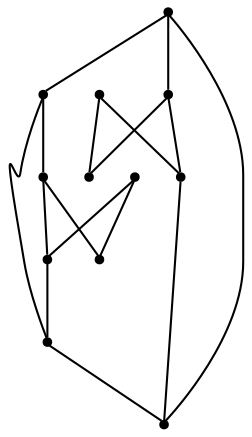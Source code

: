 graph {
  node [shape=point,comment="{\"directed\":false,\"doi\":\"10.1007/978-3-642-00219-9_5\",\"figure\":\"2\"}"]

  v0 [pos="1545.020775675219,638.1434464888137"]
  v1 [pos="1544.0013026570164,835.8028183676977"]
  v2 [pos="1421.6415716304336,638.1434464888137"]
  v3 [pos="1420.6220986122307,835.8028183676977"]
  v4 [pos="1298.2612859504168,638.1434464888137"]
  v5 [pos="1297.2406676713808,835.8028183676977"]
  v6 [pos="928.1203811911649,638.1434464888137"]
  v7 [pos="927.1008922665618,835.8028183676977"]
  v8 [pos="1174.880936644798,638.1434464888137"]
  v9 [pos="1173.8614636265954,835.8028183676977"]
  v10 [pos="1051.5017326000125,638.1434464888137"]
  v11 [pos="1050.481162040178,835.8028183676977"]

  v7 -- v0 [id="-2",pos="927.1008922665618,835.8028183676977 931.2216361822084,831.687807325883 931.2216361822084,831.687807325883 931.2216361822084,831.687807325883 935.3413939010264,827.5654185208405 943.5766464233398,819.3333611921828 1038.3263020360191,815.215042877197 1133.0758940230967,811.0969789678397 1314.3314905210982,811.0969789678397 1413.1967681884764,782.2740932811387 1512.0661178943722,753.4428122086955 1528.545021518441,695.796786429665 1536.7803376663562,666.9695758472786 1545.020775675219,638.1434464888137 1545.020775675219,638.1434464888137 1545.020775675219,638.1434464888137"]
  v7 -- v11 [id="-3",pos="927.1008922665618,835.8028183676977 1050.481162040178,835.8028183676977 1050.481162040178,835.8028183676977 1050.481162040178,835.8028183676977"]
  v11 -- v2 [id="-4",pos="1050.481162040178,835.8028183676977 1058.924963378906,827.5654185208405 1058.924963378906,827.5654185208405 1058.924963378906,827.5654185208405 1067.1602159012195,819.3333611921828 1083.6433824406113,802.8605967434967 1145.4351671795512,794.6242145191536 1207.226951918491,786.3880867004392 1314.3314905210982,786.3880867004392 1367.8838870736056,761.6832649230954 1421.4361563749092,736.9741182500663 1421.4361563749092,687.560404205322 1421.4361563749092,662.8515119379214 1421.6415716304336,638.1434464888137 1421.6415716304336,638.1434464888137 1421.6415716304336,638.1434464888137"]
  v10 -- v3 [id="-5",pos="1051.5017326000125,638.1434464888137 1058.924963378906,646.3828179792921 1058.924963378906,646.3828179792921 1058.924963378906,646.3828179792921 1067.1602159012195,654.6151297135783 1083.6433824406113,671.0876397566359 1145.4351671795512,679.324021980979 1207.226951918491,687.560404205322 1314.3314905210982,687.560404205322 1367.8838870736056,712.2652259826657 1421.4361563749092,736.9741182500663 1421.4361563749092,786.3880867004392 1421.4361563749092,811.0969789678397 1420.6220986122307,835.8028183676977 1420.6220986122307,835.8028183676977 1420.6220986122307,835.8028183676977"]
  v5 -- v8 [id="-6",pos="1297.2406676713808,835.8028183676977 1297.8525868970294,815.215042877197 1297.8525868970294,815.215042877197 1297.8525868970294,815.215042877197 1297.8525868970294,794.6242145191536 1297.8525868970294,753.4428122086955 1277.2539255541424,732.8560543407091 1256.6594635009765,712.2652259826657 1215.4621408152025,712.2652259826657 1194.8676787620366,699.9148503390222 1174.2690174191496,687.560404205322 1174.2690174191496,662.8515119379214 1174.2690174191496,650.4968113985925 1174.880936644798,638.1434464888137 1174.880936644798,638.1434464888137 1174.880936644798,638.1434464888137"]
  v5 -- v3 [id="-7",pos="1297.2406676713808,835.8028183676977 1420.6220986122307,835.8028183676977 1420.6220986122307,835.8028183676977 1420.6220986122307,835.8028183676977"]
  v7 -- v6 [id="-10",pos="927.1008922665618,835.8028183676977 928.1203811911649,638.1434464888137 928.1203811911649,638.1434464888137 928.1203811911649,638.1434464888137"]
  v6 -- v1 [id="-12",pos="928.1203811911649,638.1434464888137 929.4514551265295,640.4910936789076 929.9342317780782,640.9737091064451 931.2216361822084,642.2606835798781 935.3413939010264,646.3828179792921 943.5766464233398,654.6151297135783 1038.3263020360191,658.7331936229356 1133.0758940230967,662.8515119379214 1314.3314905210982,662.8515119379214 1413.1967681884764,691.6743976246224 1512.0661178943722,720.5056786970656 1528.545021518441,778.1517044760961 1536.7803376663562,806.9789150584825 1544.0013026570164,835.8028183676977 1544.0013026570164,835.8028183676977 1544.0013026570164,835.8028183676977"]
  v4 -- v9 [id="-14",pos="1298.2612859504168,638.1434464888137 1297.8525868970294,658.7331936229356 1297.8525868970294,658.7331936229356 1297.8525868970294,658.7331936229356 1297.8525868970294,679.324021980979 1297.8525868970294,720.5056786970656 1277.2539255541424,741.092436565052 1256.6594635009765,761.6832649230954 1215.4621408152025,761.6832649230954 1194.8676787620366,774.0333861611103 1174.2690174191496,786.3880867004392 1174.2690174191496,811.0969789678397 1174.2690174191496,823.45142510154 1173.8614636265954,835.8028183676977 1173.8614636265954,835.8028183676977 1173.8614636265954,835.8028183676977"]
  v11 -- v9 [id="-17",pos="1050.481162040178,835.8028183676977 1173.8614636265954,835.8028183676977 1173.8614636265954,835.8028183676977 1173.8614636265954,835.8028183676977"]
  v4 -- v2 [id="-18",pos="1298.2612859504168,638.1434464888137 1421.6415716304336,638.1434464888137 1421.6415716304336,638.1434464888137 1421.6415716304336,638.1434464888137"]
  v10 -- v8 [id="-19",pos="1051.5017326000125,638.1434464888137 1174.880936644798,638.1434464888137 1174.880936644798,638.1434464888137 1174.880936644798,638.1434464888137"]
  v2 -- v0 [id="-21",pos="1421.6415716304336,638.1434464888137 1545.020775675219,638.1434464888137 1545.020775675219,638.1434464888137 1545.020775675219,638.1434464888137"]
  v1 -- v0 [id="-24",pos="1544.0013026570164,835.8028183676977 1545.020775675219,638.1434464888137 1545.020775675219,638.1434464888137 1545.020775675219,638.1434464888137"]
  v3 -- v1 [id="-25",pos="1420.6220986122307,835.8028183676977 1544.0013026570164,835.8028183676977 1544.0013026570164,835.8028183676977 1544.0013026570164,835.8028183676977"]
  v6 -- v10 [id="-26",pos="928.1203811911649,638.1434464888137 1051.5017326000125,638.1434464888137 1051.5017326000125,638.1434464888137 1051.5017326000125,638.1434464888137"]
}